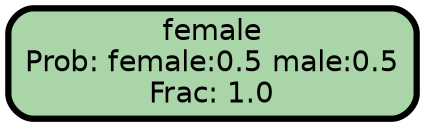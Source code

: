 graph Tree {
node [shape=box, style="filled, rounded",color="black",penwidth="3",fontcolor="black",                 fontname=helvetica] ;
graph [ranksep="0 equally", splines=straight,                 bgcolor=transparent, dpi=200] ;
edge [fontname=helvetica, color=black] ;
0 [label="female
Prob: female:0.5 male:0.5
Frac: 1.0", fillcolor="#aad5a9"] ;
{rank = same;}}